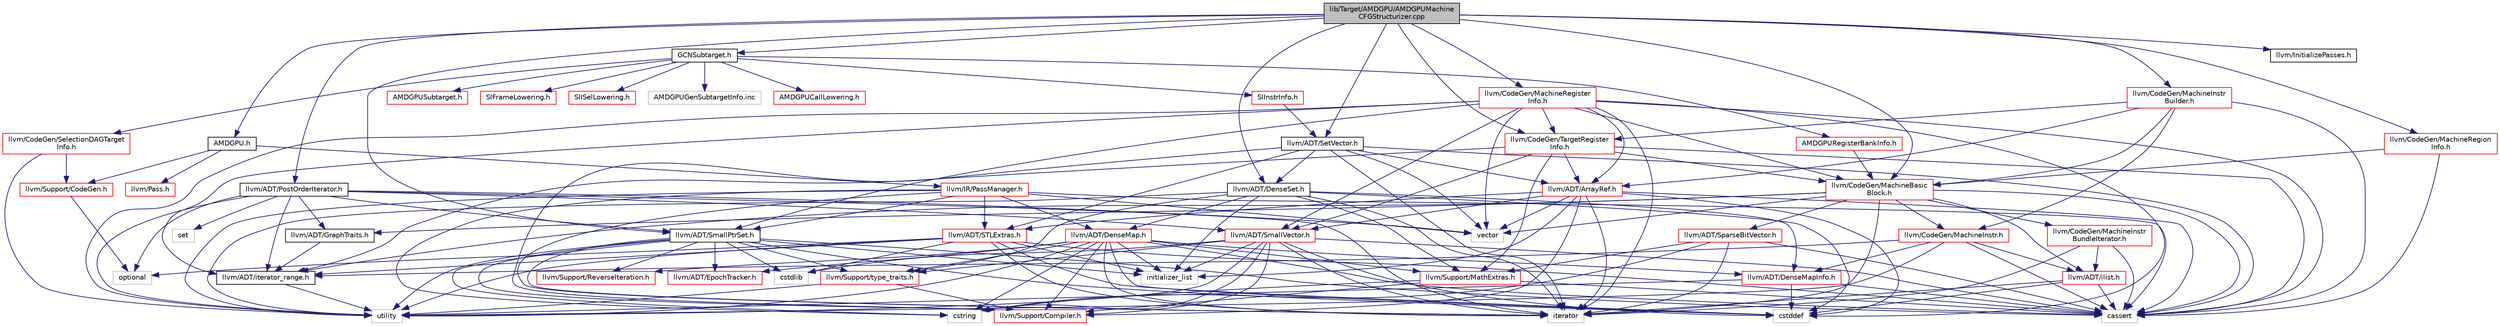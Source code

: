 digraph "lib/Target/AMDGPU/AMDGPUMachineCFGStructurizer.cpp"
{
 // LATEX_PDF_SIZE
  bgcolor="transparent";
  edge [fontname="Helvetica",fontsize="10",labelfontname="Helvetica",labelfontsize="10"];
  node [fontname="Helvetica",fontsize="10",shape=record];
  Node1 [label="lib/Target/AMDGPU/AMDGPUMachine\lCFGStructurizer.cpp",height=0.2,width=0.4,color="black", fillcolor="grey75", style="filled", fontcolor="black",tooltip=" "];
  Node1 -> Node2 [color="midnightblue",fontsize="10",style="solid",fontname="Helvetica"];
  Node2 [label="AMDGPU.h",height=0.2,width=0.4,color="black",URL="$AMDGPU_8h.html",tooltip=" "];
  Node2 -> Node3 [color="midnightblue",fontsize="10",style="solid",fontname="Helvetica"];
  Node3 [label="llvm/IR/PassManager.h",height=0.2,width=0.4,color="red",URL="$PassManager_8h.html",tooltip=" "];
  Node3 -> Node4 [color="midnightblue",fontsize="10",style="solid",fontname="Helvetica"];
  Node4 [label="llvm/ADT/DenseMap.h",height=0.2,width=0.4,color="red",URL="$DenseMap_8h.html",tooltip=" "];
  Node4 -> Node5 [color="midnightblue",fontsize="10",style="solid",fontname="Helvetica"];
  Node5 [label="llvm/ADT/DenseMapInfo.h",height=0.2,width=0.4,color="red",URL="$DenseMapInfo_8h.html",tooltip=" "];
  Node5 -> Node6 [color="midnightblue",fontsize="10",style="solid",fontname="Helvetica"];
  Node6 [label="cassert",height=0.2,width=0.4,color="grey75",tooltip=" "];
  Node5 -> Node7 [color="midnightblue",fontsize="10",style="solid",fontname="Helvetica"];
  Node7 [label="cstddef",height=0.2,width=0.4,color="grey75",tooltip=" "];
  Node5 -> Node11 [color="midnightblue",fontsize="10",style="solid",fontname="Helvetica"];
  Node11 [label="utility",height=0.2,width=0.4,color="grey75",tooltip=" "];
  Node4 -> Node13 [color="midnightblue",fontsize="10",style="solid",fontname="Helvetica"];
  Node13 [label="llvm/ADT/EpochTracker.h",height=0.2,width=0.4,color="red",URL="$EpochTracker_8h.html",tooltip=" "];
  Node4 -> Node16 [color="midnightblue",fontsize="10",style="solid",fontname="Helvetica"];
  Node16 [label="llvm/Support/Compiler.h",height=0.2,width=0.4,color="red",URL="$Compiler_8h.html",tooltip=" "];
  Node4 -> Node19 [color="midnightblue",fontsize="10",style="solid",fontname="Helvetica"];
  Node19 [label="llvm/Support/MathExtras.h",height=0.2,width=0.4,color="red",URL="$MathExtras_8h.html",tooltip=" "];
  Node19 -> Node16 [color="midnightblue",fontsize="10",style="solid",fontname="Helvetica"];
  Node19 -> Node6 [color="midnightblue",fontsize="10",style="solid",fontname="Helvetica"];
  Node19 -> Node22 [color="midnightblue",fontsize="10",style="solid",fontname="Helvetica"];
  Node22 [label="cstring",height=0.2,width=0.4,color="grey75",tooltip=" "];
  Node4 -> Node27 [color="midnightblue",fontsize="10",style="solid",fontname="Helvetica"];
  Node27 [label="llvm/Support/ReverseIteration.h",height=0.2,width=0.4,color="red",URL="$ReverseIteration_8h.html",tooltip=" "];
  Node4 -> Node34 [color="midnightblue",fontsize="10",style="solid",fontname="Helvetica"];
  Node34 [label="llvm/Support/type_traits.h",height=0.2,width=0.4,color="red",URL="$type__traits_8h.html",tooltip=" "];
  Node34 -> Node16 [color="midnightblue",fontsize="10",style="solid",fontname="Helvetica"];
  Node34 -> Node11 [color="midnightblue",fontsize="10",style="solid",fontname="Helvetica"];
  Node4 -> Node6 [color="midnightblue",fontsize="10",style="solid",fontname="Helvetica"];
  Node4 -> Node7 [color="midnightblue",fontsize="10",style="solid",fontname="Helvetica"];
  Node4 -> Node22 [color="midnightblue",fontsize="10",style="solid",fontname="Helvetica"];
  Node4 -> Node36 [color="midnightblue",fontsize="10",style="solid",fontname="Helvetica"];
  Node36 [label="initializer_list",height=0.2,width=0.4,color="grey75",tooltip=" "];
  Node4 -> Node37 [color="midnightblue",fontsize="10",style="solid",fontname="Helvetica"];
  Node37 [label="iterator",height=0.2,width=0.4,color="grey75",tooltip=" "];
  Node4 -> Node11 [color="midnightblue",fontsize="10",style="solid",fontname="Helvetica"];
  Node3 -> Node39 [color="midnightblue",fontsize="10",style="solid",fontname="Helvetica"];
  Node39 [label="llvm/ADT/STLExtras.h",height=0.2,width=0.4,color="red",URL="$STLExtras_8h.html",tooltip=" "];
  Node39 -> Node49 [color="midnightblue",fontsize="10",style="solid",fontname="Helvetica"];
  Node49 [label="llvm/ADT/iterator_range.h",height=0.2,width=0.4,color="black",URL="$iterator__range_8h.html",tooltip=" "];
  Node49 -> Node11 [color="midnightblue",fontsize="10",style="solid",fontname="Helvetica"];
  Node39 -> Node6 [color="midnightblue",fontsize="10",style="solid",fontname="Helvetica"];
  Node39 -> Node7 [color="midnightblue",fontsize="10",style="solid",fontname="Helvetica"];
  Node39 -> Node26 [color="midnightblue",fontsize="10",style="solid",fontname="Helvetica"];
  Node26 [label="cstdlib",height=0.2,width=0.4,color="grey75",tooltip=" "];
  Node39 -> Node36 [color="midnightblue",fontsize="10",style="solid",fontname="Helvetica"];
  Node39 -> Node37 [color="midnightblue",fontsize="10",style="solid",fontname="Helvetica"];
  Node39 -> Node43 [color="midnightblue",fontsize="10",style="solid",fontname="Helvetica"];
  Node43 [label="optional",height=0.2,width=0.4,color="grey75",tooltip=" "];
  Node39 -> Node11 [color="midnightblue",fontsize="10",style="solid",fontname="Helvetica"];
  Node3 -> Node52 [color="midnightblue",fontsize="10",style="solid",fontname="Helvetica"];
  Node52 [label="llvm/ADT/SmallPtrSet.h",height=0.2,width=0.4,color="black",URL="$SmallPtrSet_8h.html",tooltip=" "];
  Node52 -> Node13 [color="midnightblue",fontsize="10",style="solid",fontname="Helvetica"];
  Node52 -> Node16 [color="midnightblue",fontsize="10",style="solid",fontname="Helvetica"];
  Node52 -> Node27 [color="midnightblue",fontsize="10",style="solid",fontname="Helvetica"];
  Node52 -> Node34 [color="midnightblue",fontsize="10",style="solid",fontname="Helvetica"];
  Node52 -> Node6 [color="midnightblue",fontsize="10",style="solid",fontname="Helvetica"];
  Node52 -> Node7 [color="midnightblue",fontsize="10",style="solid",fontname="Helvetica"];
  Node52 -> Node26 [color="midnightblue",fontsize="10",style="solid",fontname="Helvetica"];
  Node52 -> Node22 [color="midnightblue",fontsize="10",style="solid",fontname="Helvetica"];
  Node52 -> Node36 [color="midnightblue",fontsize="10",style="solid",fontname="Helvetica"];
  Node52 -> Node37 [color="midnightblue",fontsize="10",style="solid",fontname="Helvetica"];
  Node52 -> Node11 [color="midnightblue",fontsize="10",style="solid",fontname="Helvetica"];
  Node3 -> Node6 [color="midnightblue",fontsize="10",style="solid",fontname="Helvetica"];
  Node3 -> Node22 [color="midnightblue",fontsize="10",style="solid",fontname="Helvetica"];
  Node3 -> Node37 [color="midnightblue",fontsize="10",style="solid",fontname="Helvetica"];
  Node3 -> Node11 [color="midnightblue",fontsize="10",style="solid",fontname="Helvetica"];
  Node3 -> Node59 [color="midnightblue",fontsize="10",style="solid",fontname="Helvetica"];
  Node59 [label="vector",height=0.2,width=0.4,color="grey75",tooltip=" "];
  Node2 -> Node141 [color="midnightblue",fontsize="10",style="solid",fontname="Helvetica"];
  Node141 [label="llvm/Pass.h",height=0.2,width=0.4,color="red",URL="$Pass_8h.html",tooltip=" "];
  Node2 -> Node76 [color="midnightblue",fontsize="10",style="solid",fontname="Helvetica"];
  Node76 [label="llvm/Support/CodeGen.h",height=0.2,width=0.4,color="red",URL="$CodeGen_8h.html",tooltip=" "];
  Node76 -> Node43 [color="midnightblue",fontsize="10",style="solid",fontname="Helvetica"];
  Node1 -> Node152 [color="midnightblue",fontsize="10",style="solid",fontname="Helvetica"];
  Node152 [label="GCNSubtarget.h",height=0.2,width=0.4,color="black",URL="$GCNSubtarget_8h.html",tooltip=" "];
  Node152 -> Node153 [color="midnightblue",fontsize="10",style="solid",fontname="Helvetica"];
  Node153 [label="AMDGPUCallLowering.h",height=0.2,width=0.4,color="red",URL="$AMDGPUCallLowering_8h.html",tooltip=" "];
  Node152 -> Node166 [color="midnightblue",fontsize="10",style="solid",fontname="Helvetica"];
  Node166 [label="AMDGPURegisterBankInfo.h",height=0.2,width=0.4,color="red",URL="$AMDGPURegisterBankInfo_8h.html",tooltip=" "];
  Node166 -> Node168 [color="midnightblue",fontsize="10",style="solid",fontname="Helvetica"];
  Node168 [label="llvm/CodeGen/MachineBasic\lBlock.h",height=0.2,width=0.4,color="red",URL="$MachineBasicBlock_8h.html",tooltip=" "];
  Node168 -> Node169 [color="midnightblue",fontsize="10",style="solid",fontname="Helvetica"];
  Node169 [label="llvm/ADT/GraphTraits.h",height=0.2,width=0.4,color="black",URL="$GraphTraits_8h.html",tooltip=" "];
  Node169 -> Node49 [color="midnightblue",fontsize="10",style="solid",fontname="Helvetica"];
  Node168 -> Node170 [color="midnightblue",fontsize="10",style="solid",fontname="Helvetica"];
  Node170 [label="llvm/ADT/SparseBitVector.h",height=0.2,width=0.4,color="red",URL="$SparseBitVector_8h.html",tooltip=" "];
  Node170 -> Node19 [color="midnightblue",fontsize="10",style="solid",fontname="Helvetica"];
  Node170 -> Node6 [color="midnightblue",fontsize="10",style="solid",fontname="Helvetica"];
  Node170 -> Node22 [color="midnightblue",fontsize="10",style="solid",fontname="Helvetica"];
  Node170 -> Node37 [color="midnightblue",fontsize="10",style="solid",fontname="Helvetica"];
  Node168 -> Node85 [color="midnightblue",fontsize="10",style="solid",fontname="Helvetica"];
  Node85 [label="llvm/ADT/ilist.h",height=0.2,width=0.4,color="red",URL="$ilist_8h.html",tooltip=" "];
  Node85 -> Node6 [color="midnightblue",fontsize="10",style="solid",fontname="Helvetica"];
  Node85 -> Node7 [color="midnightblue",fontsize="10",style="solid",fontname="Helvetica"];
  Node85 -> Node37 [color="midnightblue",fontsize="10",style="solid",fontname="Helvetica"];
  Node168 -> Node49 [color="midnightblue",fontsize="10",style="solid",fontname="Helvetica"];
  Node168 -> Node171 [color="midnightblue",fontsize="10",style="solid",fontname="Helvetica"];
  Node171 [label="llvm/CodeGen/MachineInstr.h",height=0.2,width=0.4,color="red",URL="$MachineInstr_8h.html",tooltip=" "];
  Node171 -> Node5 [color="midnightblue",fontsize="10",style="solid",fontname="Helvetica"];
  Node171 -> Node85 [color="midnightblue",fontsize="10",style="solid",fontname="Helvetica"];
  Node171 -> Node49 [color="midnightblue",fontsize="10",style="solid",fontname="Helvetica"];
  Node171 -> Node6 [color="midnightblue",fontsize="10",style="solid",fontname="Helvetica"];
  Node171 -> Node11 [color="midnightblue",fontsize="10",style="solid",fontname="Helvetica"];
  Node168 -> Node191 [color="midnightblue",fontsize="10",style="solid",fontname="Helvetica"];
  Node191 [label="llvm/CodeGen/MachineInstr\lBundleIterator.h",height=0.2,width=0.4,color="red",URL="$MachineInstrBundleIterator_8h.html",tooltip=" "];
  Node191 -> Node85 [color="midnightblue",fontsize="10",style="solid",fontname="Helvetica"];
  Node191 -> Node6 [color="midnightblue",fontsize="10",style="solid",fontname="Helvetica"];
  Node191 -> Node37 [color="midnightblue",fontsize="10",style="solid",fontname="Helvetica"];
  Node168 -> Node6 [color="midnightblue",fontsize="10",style="solid",fontname="Helvetica"];
  Node168 -> Node37 [color="midnightblue",fontsize="10",style="solid",fontname="Helvetica"];
  Node168 -> Node59 [color="midnightblue",fontsize="10",style="solid",fontname="Helvetica"];
  Node152 -> Node198 [color="midnightblue",fontsize="10",style="solid",fontname="Helvetica"];
  Node198 [label="AMDGPUSubtarget.h",height=0.2,width=0.4,color="red",URL="$AMDGPUSubtarget_8h.html",tooltip=" "];
  Node152 -> Node201 [color="midnightblue",fontsize="10",style="solid",fontname="Helvetica"];
  Node201 [label="SIFrameLowering.h",height=0.2,width=0.4,color="red",URL="$SIFrameLowering_8h.html",tooltip=" "];
  Node152 -> Node207 [color="midnightblue",fontsize="10",style="solid",fontname="Helvetica"];
  Node207 [label="SIISelLowering.h",height=0.2,width=0.4,color="red",URL="$SIISelLowering_8h.html",tooltip=" "];
  Node152 -> Node250 [color="midnightblue",fontsize="10",style="solid",fontname="Helvetica"];
  Node250 [label="SIInstrInfo.h",height=0.2,width=0.4,color="red",URL="$SIInstrInfo_8h.html",tooltip=" "];
  Node250 -> Node258 [color="midnightblue",fontsize="10",style="solid",fontname="Helvetica"];
  Node258 [label="llvm/ADT/SetVector.h",height=0.2,width=0.4,color="black",URL="$SetVector_8h.html",tooltip=" "];
  Node258 -> Node56 [color="midnightblue",fontsize="10",style="solid",fontname="Helvetica"];
  Node56 [label="llvm/ADT/ArrayRef.h",height=0.2,width=0.4,color="red",URL="$ArrayRef_8h.html",tooltip=" "];
  Node56 -> Node57 [color="midnightblue",fontsize="10",style="solid",fontname="Helvetica"];
  Node57 [label="llvm/ADT/SmallVector.h",height=0.2,width=0.4,color="red",URL="$SmallVector_8h.html",tooltip=" "];
  Node57 -> Node16 [color="midnightblue",fontsize="10",style="solid",fontname="Helvetica"];
  Node57 -> Node34 [color="midnightblue",fontsize="10",style="solid",fontname="Helvetica"];
  Node57 -> Node6 [color="midnightblue",fontsize="10",style="solid",fontname="Helvetica"];
  Node57 -> Node7 [color="midnightblue",fontsize="10",style="solid",fontname="Helvetica"];
  Node57 -> Node26 [color="midnightblue",fontsize="10",style="solid",fontname="Helvetica"];
  Node57 -> Node22 [color="midnightblue",fontsize="10",style="solid",fontname="Helvetica"];
  Node57 -> Node36 [color="midnightblue",fontsize="10",style="solid",fontname="Helvetica"];
  Node57 -> Node37 [color="midnightblue",fontsize="10",style="solid",fontname="Helvetica"];
  Node57 -> Node11 [color="midnightblue",fontsize="10",style="solid",fontname="Helvetica"];
  Node56 -> Node39 [color="midnightblue",fontsize="10",style="solid",fontname="Helvetica"];
  Node56 -> Node16 [color="midnightblue",fontsize="10",style="solid",fontname="Helvetica"];
  Node56 -> Node6 [color="midnightblue",fontsize="10",style="solid",fontname="Helvetica"];
  Node56 -> Node7 [color="midnightblue",fontsize="10",style="solid",fontname="Helvetica"];
  Node56 -> Node36 [color="midnightblue",fontsize="10",style="solid",fontname="Helvetica"];
  Node56 -> Node37 [color="midnightblue",fontsize="10",style="solid",fontname="Helvetica"];
  Node56 -> Node59 [color="midnightblue",fontsize="10",style="solid",fontname="Helvetica"];
  Node258 -> Node64 [color="midnightblue",fontsize="10",style="solid",fontname="Helvetica"];
  Node64 [label="llvm/ADT/DenseSet.h",height=0.2,width=0.4,color="black",URL="$DenseSet_8h.html",tooltip=" "];
  Node64 -> Node4 [color="midnightblue",fontsize="10",style="solid",fontname="Helvetica"];
  Node64 -> Node5 [color="midnightblue",fontsize="10",style="solid",fontname="Helvetica"];
  Node64 -> Node19 [color="midnightblue",fontsize="10",style="solid",fontname="Helvetica"];
  Node64 -> Node34 [color="midnightblue",fontsize="10",style="solid",fontname="Helvetica"];
  Node64 -> Node7 [color="midnightblue",fontsize="10",style="solid",fontname="Helvetica"];
  Node64 -> Node36 [color="midnightblue",fontsize="10",style="solid",fontname="Helvetica"];
  Node64 -> Node37 [color="midnightblue",fontsize="10",style="solid",fontname="Helvetica"];
  Node64 -> Node11 [color="midnightblue",fontsize="10",style="solid",fontname="Helvetica"];
  Node258 -> Node39 [color="midnightblue",fontsize="10",style="solid",fontname="Helvetica"];
  Node258 -> Node16 [color="midnightblue",fontsize="10",style="solid",fontname="Helvetica"];
  Node258 -> Node6 [color="midnightblue",fontsize="10",style="solid",fontname="Helvetica"];
  Node258 -> Node37 [color="midnightblue",fontsize="10",style="solid",fontname="Helvetica"];
  Node258 -> Node59 [color="midnightblue",fontsize="10",style="solid",fontname="Helvetica"];
  Node152 -> Node289 [color="midnightblue",fontsize="10",style="solid",fontname="Helvetica"];
  Node289 [label="llvm/CodeGen/SelectionDAGTarget\lInfo.h",height=0.2,width=0.4,color="red",URL="$SelectionDAGTargetInfo_8h.html",tooltip=" "];
  Node289 -> Node76 [color="midnightblue",fontsize="10",style="solid",fontname="Helvetica"];
  Node289 -> Node11 [color="midnightblue",fontsize="10",style="solid",fontname="Helvetica"];
  Node152 -> Node255 [color="midnightblue",fontsize="10",style="solid",fontname="Helvetica"];
  Node255 [label="AMDGPUGenSubtargetInfo.inc",height=0.2,width=0.4,color="grey75",tooltip=" "];
  Node1 -> Node64 [color="midnightblue",fontsize="10",style="solid",fontname="Helvetica"];
  Node1 -> Node290 [color="midnightblue",fontsize="10",style="solid",fontname="Helvetica"];
  Node290 [label="llvm/ADT/PostOrderIterator.h",height=0.2,width=0.4,color="black",URL="$PostOrderIterator_8h.html",tooltip=" "];
  Node290 -> Node169 [color="midnightblue",fontsize="10",style="solid",fontname="Helvetica"];
  Node290 -> Node52 [color="midnightblue",fontsize="10",style="solid",fontname="Helvetica"];
  Node290 -> Node57 [color="midnightblue",fontsize="10",style="solid",fontname="Helvetica"];
  Node290 -> Node49 [color="midnightblue",fontsize="10",style="solid",fontname="Helvetica"];
  Node290 -> Node37 [color="midnightblue",fontsize="10",style="solid",fontname="Helvetica"];
  Node290 -> Node43 [color="midnightblue",fontsize="10",style="solid",fontname="Helvetica"];
  Node290 -> Node78 [color="midnightblue",fontsize="10",style="solid",fontname="Helvetica"];
  Node78 [label="set",height=0.2,width=0.4,color="grey75",tooltip=" "];
  Node290 -> Node11 [color="midnightblue",fontsize="10",style="solid",fontname="Helvetica"];
  Node290 -> Node59 [color="midnightblue",fontsize="10",style="solid",fontname="Helvetica"];
  Node1 -> Node258 [color="midnightblue",fontsize="10",style="solid",fontname="Helvetica"];
  Node1 -> Node52 [color="midnightblue",fontsize="10",style="solid",fontname="Helvetica"];
  Node1 -> Node168 [color="midnightblue",fontsize="10",style="solid",fontname="Helvetica"];
  Node1 -> Node261 [color="midnightblue",fontsize="10",style="solid",fontname="Helvetica"];
  Node261 [label="llvm/CodeGen/MachineInstr\lBuilder.h",height=0.2,width=0.4,color="red",URL="$MachineInstrBuilder_8h.html",tooltip=" "];
  Node261 -> Node56 [color="midnightblue",fontsize="10",style="solid",fontname="Helvetica"];
  Node261 -> Node168 [color="midnightblue",fontsize="10",style="solid",fontname="Helvetica"];
  Node261 -> Node171 [color="midnightblue",fontsize="10",style="solid",fontname="Helvetica"];
  Node261 -> Node265 [color="midnightblue",fontsize="10",style="solid",fontname="Helvetica"];
  Node265 [label="llvm/CodeGen/TargetRegister\lInfo.h",height=0.2,width=0.4,color="red",URL="$TargetRegisterInfo_8h.html",tooltip=" "];
  Node265 -> Node56 [color="midnightblue",fontsize="10",style="solid",fontname="Helvetica"];
  Node265 -> Node57 [color="midnightblue",fontsize="10",style="solid",fontname="Helvetica"];
  Node265 -> Node49 [color="midnightblue",fontsize="10",style="solid",fontname="Helvetica"];
  Node265 -> Node168 [color="midnightblue",fontsize="10",style="solid",fontname="Helvetica"];
  Node265 -> Node19 [color="midnightblue",fontsize="10",style="solid",fontname="Helvetica"];
  Node265 -> Node6 [color="midnightblue",fontsize="10",style="solid",fontname="Helvetica"];
  Node261 -> Node6 [color="midnightblue",fontsize="10",style="solid",fontname="Helvetica"];
  Node1 -> Node291 [color="midnightblue",fontsize="10",style="solid",fontname="Helvetica"];
  Node291 [label="llvm/CodeGen/MachineRegion\lInfo.h",height=0.2,width=0.4,color="red",URL="$MachineRegionInfo_8h.html",tooltip=" "];
  Node291 -> Node168 [color="midnightblue",fontsize="10",style="solid",fontname="Helvetica"];
  Node291 -> Node6 [color="midnightblue",fontsize="10",style="solid",fontname="Helvetica"];
  Node1 -> Node269 [color="midnightblue",fontsize="10",style="solid",fontname="Helvetica"];
  Node269 [label="llvm/CodeGen/MachineRegister\lInfo.h",height=0.2,width=0.4,color="red",URL="$MachineRegisterInfo_8h.html",tooltip=" "];
  Node269 -> Node56 [color="midnightblue",fontsize="10",style="solid",fontname="Helvetica"];
  Node269 -> Node52 [color="midnightblue",fontsize="10",style="solid",fontname="Helvetica"];
  Node269 -> Node57 [color="midnightblue",fontsize="10",style="solid",fontname="Helvetica"];
  Node269 -> Node49 [color="midnightblue",fontsize="10",style="solid",fontname="Helvetica"];
  Node269 -> Node168 [color="midnightblue",fontsize="10",style="solid",fontname="Helvetica"];
  Node269 -> Node265 [color="midnightblue",fontsize="10",style="solid",fontname="Helvetica"];
  Node269 -> Node6 [color="midnightblue",fontsize="10",style="solid",fontname="Helvetica"];
  Node269 -> Node7 [color="midnightblue",fontsize="10",style="solid",fontname="Helvetica"];
  Node269 -> Node37 [color="midnightblue",fontsize="10",style="solid",fontname="Helvetica"];
  Node269 -> Node11 [color="midnightblue",fontsize="10",style="solid",fontname="Helvetica"];
  Node269 -> Node59 [color="midnightblue",fontsize="10",style="solid",fontname="Helvetica"];
  Node1 -> Node265 [color="midnightblue",fontsize="10",style="solid",fontname="Helvetica"];
  Node1 -> Node307 [color="midnightblue",fontsize="10",style="solid",fontname="Helvetica"];
  Node307 [label="llvm/InitializePasses.h",height=0.2,width=0.4,color="black",URL="$InitializePasses_8h.html",tooltip=" "];
}
